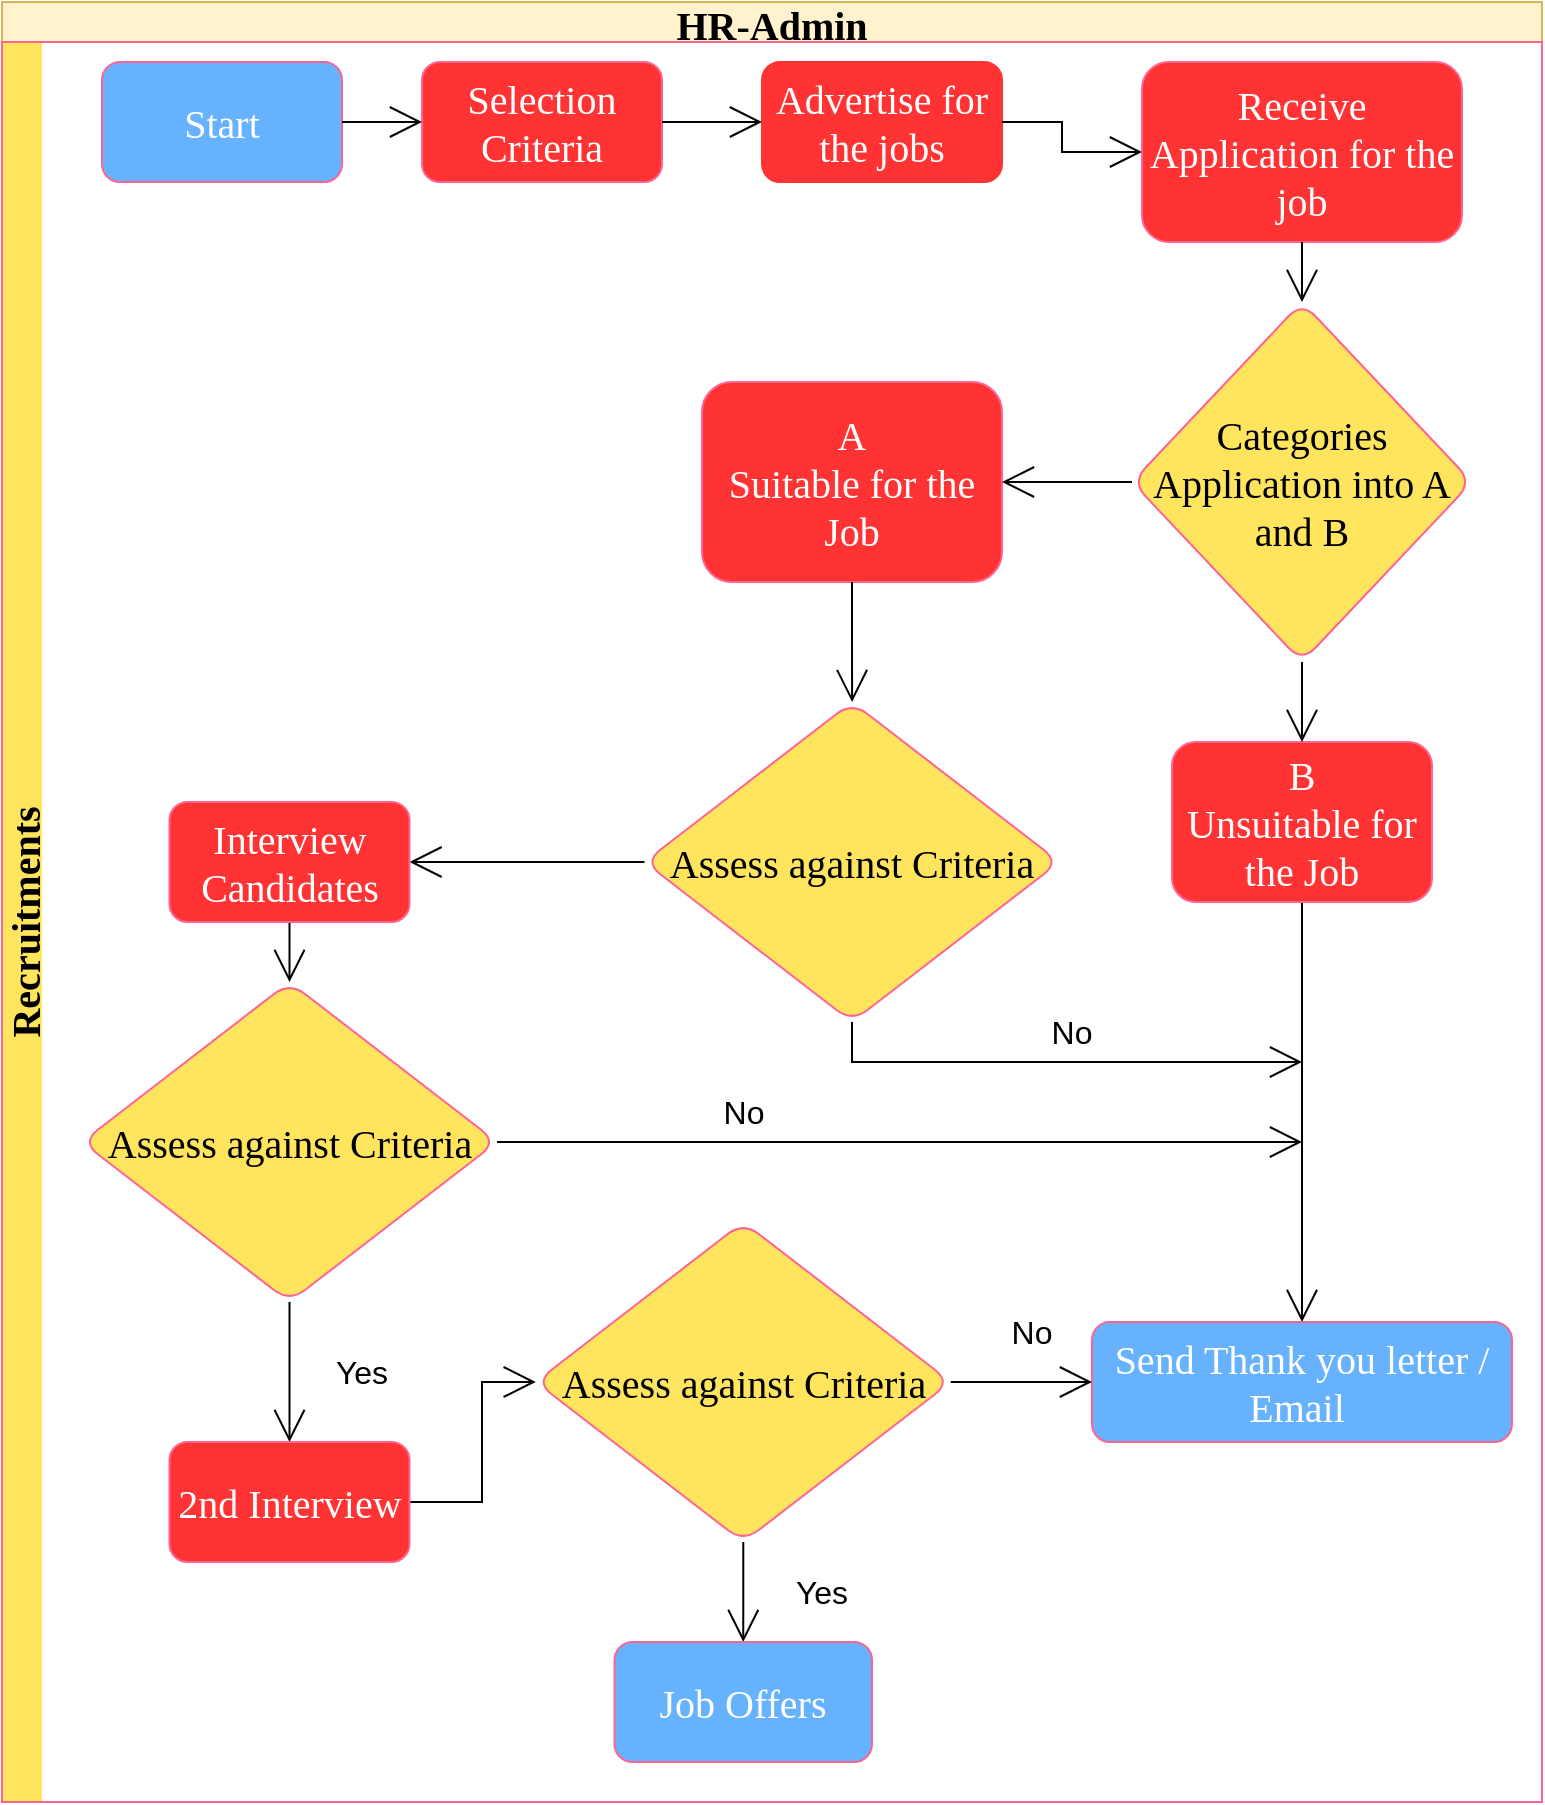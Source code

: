 <mxfile version="20.2.3" type="github" pages="2">
  <diagram id="gyJNP8I5i0HolDVTTsNV" name="Recruitment">
    <mxGraphModel dx="1421" dy="584" grid="0" gridSize="10" guides="1" tooltips="1" connect="1" arrows="1" fold="1" page="0" pageScale="1" pageWidth="827" pageHeight="1169" math="0" shadow="0">
      <root>
        <mxCell id="0" />
        <mxCell id="1" parent="0" />
        <mxCell id="9msUAY20r4PM0Jc_9Log-6" value="HR-Admin" style="swimlane;childLayout=stackLayout;resizeParent=1;resizeParentMax=0;horizontal=1;startSize=20;horizontalStack=0;hachureGap=4;fontFamily=Verdana;fontSize=20;strokeColor=#d6b656;fillColor=#fff2cc;" parent="1" vertex="1">
          <mxGeometry x="40" y="30" width="770" height="900" as="geometry" />
        </mxCell>
        <mxCell id="9msUAY20r4PM0Jc_9Log-7" value="Recruitments" style="swimlane;startSize=20;horizontal=0;hachureGap=4;fontFamily=Verdana;fontSize=20;fontColor=#000000;strokeColor=#FF6392;fillColor=#FFE45E;swimlaneLine=0;" parent="9msUAY20r4PM0Jc_9Log-6" vertex="1">
          <mxGeometry y="20" width="770" height="880" as="geometry" />
        </mxCell>
        <mxCell id="9msUAY20r4PM0Jc_9Log-10" value="Start" style="rounded=1;whiteSpace=wrap;html=1;hachureGap=4;fontFamily=Verdana;fontSize=20;fontColor=#FFFFFF;strokeColor=#FF6392;fillColor=#66B2FF;" parent="9msUAY20r4PM0Jc_9Log-7" vertex="1">
          <mxGeometry x="50" y="10" width="120" height="60" as="geometry" />
        </mxCell>
        <mxCell id="9msUAY20r4PM0Jc_9Log-14" value="Advertise for the jobs" style="whiteSpace=wrap;html=1;fontSize=20;fontFamily=Verdana;fillColor=#FF3333;strokeColor=#FF3333;fontColor=#FFFFFF;rounded=1;hachureGap=4;" parent="9msUAY20r4PM0Jc_9Log-7" vertex="1">
          <mxGeometry x="380" y="10" width="120" height="60" as="geometry" />
        </mxCell>
        <mxCell id="9msUAY20r4PM0Jc_9Log-12" value="Selection Criteria" style="whiteSpace=wrap;html=1;fontSize=20;fontFamily=Verdana;fillColor=#FF3333;strokeColor=#FF6392;fontColor=#FFFFFF;rounded=1;hachureGap=4;" parent="9msUAY20r4PM0Jc_9Log-7" vertex="1">
          <mxGeometry x="210" y="10" width="120" height="60" as="geometry" />
        </mxCell>
        <mxCell id="9msUAY20r4PM0Jc_9Log-13" value="" style="edgeStyle=orthogonalEdgeStyle;rounded=0;orthogonalLoop=1;jettySize=auto;html=1;fontSize=12;endArrow=open;startSize=14;endSize=14;" parent="9msUAY20r4PM0Jc_9Log-7" source="9msUAY20r4PM0Jc_9Log-10" target="9msUAY20r4PM0Jc_9Log-12" edge="1">
          <mxGeometry relative="1" as="geometry" />
        </mxCell>
        <mxCell id="9msUAY20r4PM0Jc_9Log-15" value="" style="edgeStyle=orthogonalEdgeStyle;rounded=0;orthogonalLoop=1;jettySize=auto;html=1;fontSize=12;endArrow=open;startSize=14;endSize=14;" parent="9msUAY20r4PM0Jc_9Log-7" source="9msUAY20r4PM0Jc_9Log-12" target="9msUAY20r4PM0Jc_9Log-14" edge="1">
          <mxGeometry relative="1" as="geometry" />
        </mxCell>
        <mxCell id="9msUAY20r4PM0Jc_9Log-18" value="Receive Application for the job" style="whiteSpace=wrap;html=1;fontSize=20;fontFamily=Verdana;fillColor=#FF3333;strokeColor=#FF6392;fontColor=#FFFFFF;rounded=1;hachureGap=4;" parent="9msUAY20r4PM0Jc_9Log-7" vertex="1">
          <mxGeometry x="570" y="10" width="160" height="90" as="geometry" />
        </mxCell>
        <mxCell id="9msUAY20r4PM0Jc_9Log-19" value="" style="edgeStyle=orthogonalEdgeStyle;rounded=0;orthogonalLoop=1;jettySize=auto;html=1;fontSize=12;endArrow=open;startSize=14;endSize=14;" parent="9msUAY20r4PM0Jc_9Log-7" source="9msUAY20r4PM0Jc_9Log-14" target="9msUAY20r4PM0Jc_9Log-18" edge="1">
          <mxGeometry relative="1" as="geometry" />
        </mxCell>
        <mxCell id="9msUAY20r4PM0Jc_9Log-20" value="&lt;font color=&quot;#000000&quot;&gt;Categories Application into A and B&lt;/font&gt;" style="rhombus;whiteSpace=wrap;html=1;fontSize=20;fontFamily=Verdana;fillColor=#FFE45E;strokeColor=#FF6392;fontColor=#5AA9E6;rounded=1;hachureGap=4;" parent="9msUAY20r4PM0Jc_9Log-7" vertex="1">
          <mxGeometry x="565" y="130" width="170" height="180" as="geometry" />
        </mxCell>
        <mxCell id="9msUAY20r4PM0Jc_9Log-21" value="" style="edgeStyle=orthogonalEdgeStyle;rounded=0;orthogonalLoop=1;jettySize=auto;html=1;fontSize=12;endArrow=open;startSize=14;endSize=14;" parent="9msUAY20r4PM0Jc_9Log-7" source="9msUAY20r4PM0Jc_9Log-18" target="9msUAY20r4PM0Jc_9Log-20" edge="1">
          <mxGeometry relative="1" as="geometry" />
        </mxCell>
        <mxCell id="9msUAY20r4PM0Jc_9Log-22" value="A &lt;br&gt;Suitable for the Job" style="whiteSpace=wrap;html=1;fontSize=20;fontFamily=Verdana;fillColor=#FF3333;strokeColor=#FF6392;fontColor=#FFFFFF;rounded=1;hachureGap=4;" parent="9msUAY20r4PM0Jc_9Log-7" vertex="1">
          <mxGeometry x="350" y="170" width="150" height="100" as="geometry" />
        </mxCell>
        <mxCell id="9msUAY20r4PM0Jc_9Log-23" value="" style="edgeStyle=orthogonalEdgeStyle;rounded=0;orthogonalLoop=1;jettySize=auto;html=1;fontSize=12;endArrow=open;startSize=14;endSize=14;" parent="9msUAY20r4PM0Jc_9Log-7" source="9msUAY20r4PM0Jc_9Log-20" target="9msUAY20r4PM0Jc_9Log-22" edge="1">
          <mxGeometry relative="1" as="geometry" />
        </mxCell>
        <mxCell id="9msUAY20r4PM0Jc_9Log-41" style="edgeStyle=orthogonalEdgeStyle;rounded=0;orthogonalLoop=1;jettySize=auto;html=1;fontSize=12;fontColor=#FFFFFF;endArrow=open;startSize=14;endSize=14;" parent="9msUAY20r4PM0Jc_9Log-7" source="9msUAY20r4PM0Jc_9Log-24" target="9msUAY20r4PM0Jc_9Log-39" edge="1">
          <mxGeometry relative="1" as="geometry" />
        </mxCell>
        <mxCell id="9msUAY20r4PM0Jc_9Log-24" value="B&lt;br&gt;Unsuitable for the Job" style="whiteSpace=wrap;html=1;fontSize=20;fontFamily=Verdana;fillColor=#FF3333;strokeColor=#FF6392;fontColor=#FFFFFF;rounded=1;hachureGap=4;" parent="9msUAY20r4PM0Jc_9Log-7" vertex="1">
          <mxGeometry x="585" y="350" width="130" height="80" as="geometry" />
        </mxCell>
        <mxCell id="9msUAY20r4PM0Jc_9Log-25" value="" style="edgeStyle=orthogonalEdgeStyle;rounded=0;orthogonalLoop=1;jettySize=auto;html=1;fontSize=12;endArrow=open;startSize=14;endSize=14;" parent="9msUAY20r4PM0Jc_9Log-7" source="9msUAY20r4PM0Jc_9Log-20" target="9msUAY20r4PM0Jc_9Log-24" edge="1">
          <mxGeometry relative="1" as="geometry" />
        </mxCell>
        <mxCell id="9msUAY20r4PM0Jc_9Log-93" style="edgeStyle=none;rounded=0;orthogonalLoop=1;jettySize=auto;html=1;exitX=0;exitY=0.5;exitDx=0;exitDy=0;entryX=1;entryY=0.5;entryDx=0;entryDy=0;fontSize=12;fontColor=#000000;endArrow=open;startSize=14;endSize=14;" parent="9msUAY20r4PM0Jc_9Log-7" source="9msUAY20r4PM0Jc_9Log-28" target="9msUAY20r4PM0Jc_9Log-92" edge="1">
          <mxGeometry relative="1" as="geometry" />
        </mxCell>
        <mxCell id="9msUAY20r4PM0Jc_9Log-28" value="&lt;font color=&quot;#000000&quot;&gt;Assess against Criteria&lt;/font&gt;" style="rhombus;whiteSpace=wrap;html=1;fontSize=20;fontFamily=Verdana;fillColor=#FFE45E;strokeColor=#FF6392;fontColor=#5AA9E6;rounded=1;hachureGap=4;" parent="9msUAY20r4PM0Jc_9Log-7" vertex="1">
          <mxGeometry x="321.25" y="330" width="207.5" height="160" as="geometry" />
        </mxCell>
        <mxCell id="9msUAY20r4PM0Jc_9Log-29" value="" style="edgeStyle=orthogonalEdgeStyle;rounded=0;orthogonalLoop=1;jettySize=auto;html=1;fontSize=12;endArrow=open;startSize=14;endSize=14;" parent="9msUAY20r4PM0Jc_9Log-7" source="9msUAY20r4PM0Jc_9Log-22" target="9msUAY20r4PM0Jc_9Log-28" edge="1">
          <mxGeometry relative="1" as="geometry" />
        </mxCell>
        <mxCell id="9msUAY20r4PM0Jc_9Log-39" value="Send Thank you letter / Email&amp;nbsp;" style="rounded=1;whiteSpace=wrap;html=1;hachureGap=4;fontFamily=Verdana;fontSize=20;fontColor=#FFFFFF;strokeColor=#FF6392;fillColor=#66B2FF;" parent="9msUAY20r4PM0Jc_9Log-7" vertex="1">
          <mxGeometry x="545" y="640" width="210" height="60" as="geometry" />
        </mxCell>
        <mxCell id="9msUAY20r4PM0Jc_9Log-48" value="No" style="text;html=1;strokeColor=none;fillColor=none;align=center;verticalAlign=middle;whiteSpace=wrap;rounded=0;fontSize=16;fontColor=#000000;" parent="9msUAY20r4PM0Jc_9Log-7" vertex="1">
          <mxGeometry x="505" y="480" width="60" height="30" as="geometry" />
        </mxCell>
        <mxCell id="9msUAY20r4PM0Jc_9Log-90" style="edgeStyle=none;rounded=0;orthogonalLoop=1;jettySize=auto;html=1;exitX=0.5;exitY=1;exitDx=0;exitDy=0;entryX=0.5;entryY=0;entryDx=0;entryDy=0;fontSize=12;fontColor=#000000;endArrow=open;startSize=14;endSize=14;" parent="9msUAY20r4PM0Jc_9Log-7" source="9msUAY20r4PM0Jc_9Log-57" target="9msUAY20r4PM0Jc_9Log-89" edge="1">
          <mxGeometry relative="1" as="geometry" />
        </mxCell>
        <mxCell id="9msUAY20r4PM0Jc_9Log-57" value="&lt;font color=&quot;#000000&quot;&gt;Assess against Criteria&lt;/font&gt;" style="rhombus;whiteSpace=wrap;html=1;fontSize=20;fontFamily=Verdana;fillColor=#FFE45E;strokeColor=#FF6392;fontColor=#5AA9E6;rounded=1;hachureGap=4;" parent="9msUAY20r4PM0Jc_9Log-7" vertex="1">
          <mxGeometry x="40" y="470" width="207.5" height="160" as="geometry" />
        </mxCell>
        <mxCell id="9msUAY20r4PM0Jc_9Log-81" style="edgeStyle=orthogonalEdgeStyle;rounded=0;orthogonalLoop=1;jettySize=auto;html=1;entryX=0.5;entryY=0;entryDx=0;entryDy=0;fontSize=12;fontColor=#000000;endArrow=open;startSize=14;endSize=14;exitX=0.5;exitY=1;exitDx=0;exitDy=0;" parent="9msUAY20r4PM0Jc_9Log-7" source="9msUAY20r4PM0Jc_9Log-58" target="9msUAY20r4PM0Jc_9Log-80" edge="1">
          <mxGeometry relative="1" as="geometry" />
        </mxCell>
        <mxCell id="9msUAY20r4PM0Jc_9Log-87" style="edgeStyle=none;rounded=0;orthogonalLoop=1;jettySize=auto;html=1;exitX=1;exitY=0.5;exitDx=0;exitDy=0;entryX=0;entryY=0.5;entryDx=0;entryDy=0;fontSize=12;fontColor=#000000;endArrow=open;startSize=14;endSize=14;" parent="9msUAY20r4PM0Jc_9Log-7" source="9msUAY20r4PM0Jc_9Log-58" target="9msUAY20r4PM0Jc_9Log-39" edge="1">
          <mxGeometry relative="1" as="geometry" />
        </mxCell>
        <mxCell id="9msUAY20r4PM0Jc_9Log-58" value="&lt;font color=&quot;#000000&quot;&gt;Assess against Criteria&lt;/font&gt;" style="rhombus;whiteSpace=wrap;html=1;fontSize=20;fontFamily=Verdana;fillColor=#FFE45E;strokeColor=#FF6392;fontColor=#5AA9E6;rounded=1;hachureGap=4;" parent="9msUAY20r4PM0Jc_9Log-7" vertex="1">
          <mxGeometry x="266.88" y="590" width="207.5" height="160" as="geometry" />
        </mxCell>
        <mxCell id="9msUAY20r4PM0Jc_9Log-80" value="Job Offers" style="rounded=1;whiteSpace=wrap;html=1;hachureGap=4;fontFamily=Verdana;fontSize=20;fontColor=#FFFFFF;strokeColor=#FF6392;fillColor=#66B2FF;" parent="9msUAY20r4PM0Jc_9Log-7" vertex="1">
          <mxGeometry x="306.26" y="800" width="128.75" height="60" as="geometry" />
        </mxCell>
        <mxCell id="9msUAY20r4PM0Jc_9Log-82" value="Yes" style="text;html=1;strokeColor=none;fillColor=none;align=center;verticalAlign=middle;whiteSpace=wrap;rounded=0;fontSize=16;fontColor=#000000;" parent="9msUAY20r4PM0Jc_9Log-7" vertex="1">
          <mxGeometry x="380" y="760" width="60" height="30" as="geometry" />
        </mxCell>
        <mxCell id="9msUAY20r4PM0Jc_9Log-86" value="No" style="text;html=1;strokeColor=none;fillColor=none;align=center;verticalAlign=middle;whiteSpace=wrap;rounded=0;fontSize=16;fontColor=#000000;" parent="9msUAY20r4PM0Jc_9Log-7" vertex="1">
          <mxGeometry x="340.63" y="520" width="60" height="30" as="geometry" />
        </mxCell>
        <mxCell id="9msUAY20r4PM0Jc_9Log-88" value="No" style="text;html=1;strokeColor=none;fillColor=none;align=center;verticalAlign=middle;whiteSpace=wrap;rounded=0;fontSize=16;fontColor=#000000;" parent="9msUAY20r4PM0Jc_9Log-7" vertex="1">
          <mxGeometry x="485" y="630" width="60" height="30" as="geometry" />
        </mxCell>
        <mxCell id="9msUAY20r4PM0Jc_9Log-91" style="edgeStyle=none;rounded=0;orthogonalLoop=1;jettySize=auto;html=1;exitX=1;exitY=0.5;exitDx=0;exitDy=0;entryX=0;entryY=0.5;entryDx=0;entryDy=0;fontSize=12;fontColor=#000000;endArrow=open;startSize=14;endSize=14;" parent="9msUAY20r4PM0Jc_9Log-7" source="9msUAY20r4PM0Jc_9Log-89" target="9msUAY20r4PM0Jc_9Log-58" edge="1">
          <mxGeometry relative="1" as="geometry">
            <Array as="points">
              <mxPoint x="240" y="730" />
              <mxPoint x="240" y="670" />
            </Array>
          </mxGeometry>
        </mxCell>
        <mxCell id="9msUAY20r4PM0Jc_9Log-89" value="2nd Interview" style="whiteSpace=wrap;html=1;fontSize=20;fontFamily=Verdana;fillColor=#FF3333;strokeColor=#FF6392;fontColor=#FFFFFF;rounded=1;hachureGap=4;" parent="9msUAY20r4PM0Jc_9Log-7" vertex="1">
          <mxGeometry x="83.75" y="700" width="120" height="60" as="geometry" />
        </mxCell>
        <mxCell id="9msUAY20r4PM0Jc_9Log-94" style="edgeStyle=none;rounded=0;orthogonalLoop=1;jettySize=auto;html=1;exitX=0.5;exitY=1;exitDx=0;exitDy=0;fontSize=12;fontColor=#000000;endArrow=open;startSize=14;endSize=14;" parent="9msUAY20r4PM0Jc_9Log-7" source="9msUAY20r4PM0Jc_9Log-92" target="9msUAY20r4PM0Jc_9Log-57" edge="1">
          <mxGeometry relative="1" as="geometry" />
        </mxCell>
        <mxCell id="9msUAY20r4PM0Jc_9Log-92" value="Interview Candidates" style="whiteSpace=wrap;html=1;fontSize=20;fontFamily=Verdana;fillColor=#FF3333;strokeColor=#FF6392;fontColor=#FFFFFF;rounded=1;hachureGap=4;" parent="9msUAY20r4PM0Jc_9Log-7" vertex="1">
          <mxGeometry x="83.75" y="380" width="120" height="60" as="geometry" />
        </mxCell>
        <mxCell id="9msUAY20r4PM0Jc_9Log-95" value="Yes" style="text;html=1;strokeColor=none;fillColor=none;align=center;verticalAlign=middle;whiteSpace=wrap;rounded=0;fontSize=16;fontColor=#000000;" parent="9msUAY20r4PM0Jc_9Log-7" vertex="1">
          <mxGeometry x="150" y="650" width="60" height="30" as="geometry" />
        </mxCell>
        <mxCell id="9msUAY20r4PM0Jc_9Log-83" style="edgeStyle=orthogonalEdgeStyle;rounded=0;orthogonalLoop=1;jettySize=auto;html=1;exitX=0.5;exitY=1;exitDx=0;exitDy=0;fontSize=12;fontColor=#000000;endArrow=open;startSize=14;endSize=14;" parent="1" source="9msUAY20r4PM0Jc_9Log-28" edge="1">
          <mxGeometry relative="1" as="geometry">
            <mxPoint x="690" y="560" as="targetPoint" />
            <Array as="points">
              <mxPoint x="605" y="560" />
              <mxPoint x="830" y="560" />
            </Array>
          </mxGeometry>
        </mxCell>
        <mxCell id="9msUAY20r4PM0Jc_9Log-85" style="edgeStyle=none;rounded=0;orthogonalLoop=1;jettySize=auto;html=1;fontSize=12;fontColor=#000000;endArrow=open;startSize=14;endSize=14;" parent="1" source="9msUAY20r4PM0Jc_9Log-57" edge="1">
          <mxGeometry relative="1" as="geometry">
            <mxPoint x="690" y="600" as="targetPoint" />
          </mxGeometry>
        </mxCell>
      </root>
    </mxGraphModel>
  </diagram>
  <diagram id="DuhGzoq5kSsp5q96i74l" name="Page-2">
    <mxGraphModel dx="1421" dy="584" grid="1" gridSize="10" guides="1" tooltips="1" connect="1" arrows="1" fold="1" page="1" pageScale="1" pageWidth="1654" pageHeight="2336" math="0" shadow="0">
      <root>
        <mxCell id="0" />
        <mxCell id="1" parent="0" />
        <mxCell id="evGZID4hst71x8Js8QTs-1" value="HR-Admin" style="swimlane;childLayout=stackLayout;resizeParent=1;resizeParentMax=0;horizontal=1;startSize=20;horizontalStack=0;hachureGap=4;fontFamily=Verdana;fontSize=20;strokeColor=#d6b656;fillColor=#fff2cc;" parent="1" vertex="1">
          <mxGeometry x="40" y="30" width="1460" height="980" as="geometry" />
        </mxCell>
        <mxCell id="evGZID4hst71x8Js8QTs-2" value="Employee" style="swimlane;startSize=20;horizontal=0;hachureGap=4;fontFamily=Verdana;fontSize=20;fontColor=#000000;strokeColor=#FF6392;fillColor=#FFE45E;swimlaneLine=0;" parent="evGZID4hst71x8Js8QTs-1" vertex="1">
          <mxGeometry y="20" width="1460" height="960" as="geometry" />
        </mxCell>
        <mxCell id="evGZID4hst71x8Js8QTs-3" value="Start" style="rounded=1;whiteSpace=wrap;html=1;hachureGap=4;fontFamily=Verdana;fontSize=20;fontColor=#FFFFFF;strokeColor=#FF6392;fillColor=#66B2FF;" parent="evGZID4hst71x8Js8QTs-2" vertex="1">
          <mxGeometry x="50" y="10" width="120" height="60" as="geometry" />
        </mxCell>
        <mxCell id="7hdqttt4Ph28sUkXnaE3-7" style="edgeStyle=orthogonalEdgeStyle;rounded=0;orthogonalLoop=1;jettySize=auto;html=1;exitX=0.5;exitY=1;exitDx=0;exitDy=0;" edge="1" parent="evGZID4hst71x8Js8QTs-2" source="evGZID4hst71x8Js8QTs-5" target="7hdqttt4Ph28sUkXnaE3-5">
          <mxGeometry relative="1" as="geometry" />
        </mxCell>
        <mxCell id="evGZID4hst71x8Js8QTs-5" value="Select Employee" style="whiteSpace=wrap;html=1;fontSize=20;fontFamily=Verdana;fillColor=#FF3333;strokeColor=#FF6392;fontColor=#FFFFFF;rounded=1;hachureGap=4;" parent="evGZID4hst71x8Js8QTs-2" vertex="1">
          <mxGeometry x="210" y="10" width="120" height="60" as="geometry" />
        </mxCell>
        <mxCell id="evGZID4hst71x8Js8QTs-6" value="" style="edgeStyle=orthogonalEdgeStyle;rounded=0;orthogonalLoop=1;jettySize=auto;html=1;fontSize=12;endArrow=open;startSize=14;endSize=14;" parent="evGZID4hst71x8Js8QTs-2" source="evGZID4hst71x8Js8QTs-3" target="evGZID4hst71x8Js8QTs-5" edge="1">
          <mxGeometry relative="1" as="geometry" />
        </mxCell>
        <mxCell id="evGZID4hst71x8Js8QTs-8" value="Appointment" style="whiteSpace=wrap;html=1;fontSize=20;fontFamily=Verdana;fillColor=#FF3333;strokeColor=#FF6392;fontColor=#FFFFFF;rounded=1;hachureGap=4;" parent="evGZID4hst71x8Js8QTs-2" vertex="1">
          <mxGeometry x="600" y="142.5" width="160" height="65" as="geometry" />
        </mxCell>
        <mxCell id="7hdqttt4Ph28sUkXnaE3-5" value="&lt;font style=&quot;font-size: 18px;&quot;&gt;Recruit &lt;br&gt;New &lt;br&gt;Employee&lt;/font&gt;" style="rhombus;whiteSpace=wrap;html=1;fontSize=20;fontFamily=Verdana;fillColor=#FFD966;strokeColor=#FF6392;fontColor=#000000;rounded=1;hachureGap=4;" vertex="1" parent="evGZID4hst71x8Js8QTs-2">
          <mxGeometry x="190" y="95" width="160" height="160" as="geometry" />
        </mxCell>
        <mxCell id="7hdqttt4Ph28sUkXnaE3-14" style="edgeStyle=orthogonalEdgeStyle;rounded=0;orthogonalLoop=1;jettySize=auto;html=1;fontSize=18;" edge="1" parent="evGZID4hst71x8Js8QTs-2" source="7hdqttt4Ph28sUkXnaE3-12" target="evGZID4hst71x8Js8QTs-8">
          <mxGeometry relative="1" as="geometry" />
        </mxCell>
        <mxCell id="7hdqttt4Ph28sUkXnaE3-12" value="Send Offer Letter" style="whiteSpace=wrap;html=1;fontSize=20;fontFamily=Verdana;fillColor=#FF3333;strokeColor=#FF6392;fontColor=#FFFFFF;rounded=1;hachureGap=4;" vertex="1" parent="evGZID4hst71x8Js8QTs-2">
          <mxGeometry x="420" y="145" width="120" height="60" as="geometry" />
        </mxCell>
        <mxCell id="7hdqttt4Ph28sUkXnaE3-13" value="" style="edgeStyle=orthogonalEdgeStyle;rounded=0;orthogonalLoop=1;jettySize=auto;html=1;fontSize=18;" edge="1" parent="evGZID4hst71x8Js8QTs-2" source="7hdqttt4Ph28sUkXnaE3-5" target="7hdqttt4Ph28sUkXnaE3-12">
          <mxGeometry relative="1" as="geometry" />
        </mxCell>
        <mxCell id="7hdqttt4Ph28sUkXnaE3-17" value="Yes" style="text;html=1;strokeColor=none;fillColor=none;align=center;verticalAlign=middle;whiteSpace=wrap;rounded=0;fontSize=18;" vertex="1" parent="evGZID4hst71x8Js8QTs-2">
          <mxGeometry x="340" y="130" width="60" height="30" as="geometry" />
        </mxCell>
        <mxCell id="7hdqttt4Ph28sUkXnaE3-18" value="No" style="text;html=1;strokeColor=none;fillColor=none;align=center;verticalAlign=middle;whiteSpace=wrap;rounded=0;fontSize=18;" vertex="1" parent="evGZID4hst71x8Js8QTs-2">
          <mxGeometry x="210" y="290" width="60" height="30" as="geometry" />
        </mxCell>
        <mxCell id="7hdqttt4Ph28sUkXnaE3-15" value="Move Current Employee to the New Position" style="whiteSpace=wrap;html=1;fontSize=20;fontFamily=Verdana;fillColor=#FF3333;strokeColor=#FF6392;fontColor=#FFFFFF;rounded=1;hachureGap=4;" vertex="1" parent="evGZID4hst71x8Js8QTs-2">
          <mxGeometry x="140" y="340" width="260" height="60" as="geometry" />
        </mxCell>
        <mxCell id="7hdqttt4Ph28sUkXnaE3-16" value="" style="edgeStyle=orthogonalEdgeStyle;rounded=0;orthogonalLoop=1;jettySize=auto;html=1;fontSize=18;" edge="1" parent="evGZID4hst71x8Js8QTs-2" source="7hdqttt4Ph28sUkXnaE3-5" target="7hdqttt4Ph28sUkXnaE3-15">
          <mxGeometry relative="1" as="geometry" />
        </mxCell>
        <mxCell id="7hdqttt4Ph28sUkXnaE3-19" value="&lt;div&gt;New Employee&lt;/div&gt;&lt;div&gt;Documentetion&lt;/div&gt;" style="whiteSpace=wrap;html=1;fontSize=20;fontFamily=Verdana;fillColor=#FF3333;strokeColor=#FF6392;fontColor=#FFFFFF;rounded=1;hachureGap=4;" vertex="1" parent="evGZID4hst71x8Js8QTs-2">
          <mxGeometry x="830" y="145" width="190" height="60" as="geometry" />
        </mxCell>
        <mxCell id="7hdqttt4Ph28sUkXnaE3-20" value="" style="edgeStyle=orthogonalEdgeStyle;rounded=0;orthogonalLoop=1;jettySize=auto;html=1;fontSize=18;" edge="1" parent="evGZID4hst71x8Js8QTs-2" source="evGZID4hst71x8Js8QTs-8" target="7hdqttt4Ph28sUkXnaE3-19">
          <mxGeometry relative="1" as="geometry" />
        </mxCell>
        <mxCell id="7hdqttt4Ph28sUkXnaE3-23" value="Induction Process" style="whiteSpace=wrap;html=1;fontSize=20;fontFamily=Verdana;fillColor=#3399FF;strokeColor=#FF6392;fontColor=#FFFFFF;rounded=1;hachureGap=4;" vertex="1" parent="evGZID4hst71x8Js8QTs-2">
          <mxGeometry x="165" y="450" width="210" height="60" as="geometry" />
        </mxCell>
        <mxCell id="7hdqttt4Ph28sUkXnaE3-24" value="" style="edgeStyle=orthogonalEdgeStyle;rounded=0;orthogonalLoop=1;jettySize=auto;html=1;fontSize=18;" edge="1" parent="evGZID4hst71x8Js8QTs-2" source="7hdqttt4Ph28sUkXnaE3-15" target="7hdqttt4Ph28sUkXnaE3-23">
          <mxGeometry relative="1" as="geometry" />
        </mxCell>
        <mxCell id="7hdqttt4Ph28sUkXnaE3-26" value="Set Goals &amp;amp; Performance expectations&amp;nbsp;" style="whiteSpace=wrap;html=1;fontSize=20;fontFamily=Verdana;fillColor=#FF3333;strokeColor=#FF6392;fontColor=#FFFFFF;rounded=1;hachureGap=4;" vertex="1" parent="evGZID4hst71x8Js8QTs-2">
          <mxGeometry x="160" y="560" width="220" height="80" as="geometry" />
        </mxCell>
        <mxCell id="7hdqttt4Ph28sUkXnaE3-27" value="" style="edgeStyle=orthogonalEdgeStyle;rounded=0;orthogonalLoop=1;jettySize=auto;html=1;fontSize=18;" edge="1" parent="evGZID4hst71x8Js8QTs-2" source="7hdqttt4Ph28sUkXnaE3-23" target="7hdqttt4Ph28sUkXnaE3-26">
          <mxGeometry relative="1" as="geometry" />
        </mxCell>
        <mxCell id="7hdqttt4Ph28sUkXnaE3-29" value="Handover to the new Department" style="whiteSpace=wrap;html=1;fontSize=20;fontFamily=Verdana;fillColor=#FF3333;strokeColor=#FF6392;fontColor=#FFFFFF;rounded=1;hachureGap=4;" vertex="1" parent="evGZID4hst71x8Js8QTs-2">
          <mxGeometry x="1080" y="145" width="215" height="60" as="geometry" />
        </mxCell>
        <mxCell id="7hdqttt4Ph28sUkXnaE3-30" value="" style="edgeStyle=orthogonalEdgeStyle;rounded=0;orthogonalLoop=1;jettySize=auto;html=1;fontSize=18;" edge="1" parent="evGZID4hst71x8Js8QTs-2" source="7hdqttt4Ph28sUkXnaE3-19" target="7hdqttt4Ph28sUkXnaE3-29">
          <mxGeometry relative="1" as="geometry" />
        </mxCell>
        <mxCell id="7hdqttt4Ph28sUkXnaE3-33" style="edgeStyle=orthogonalEdgeStyle;rounded=0;orthogonalLoop=1;jettySize=auto;html=1;entryX=1;entryY=0.75;entryDx=0;entryDy=0;fontSize=18;" edge="1" parent="evGZID4hst71x8Js8QTs-2" source="7hdqttt4Ph28sUkXnaE3-31" target="7hdqttt4Ph28sUkXnaE3-23">
          <mxGeometry relative="1" as="geometry">
            <Array as="points">
              <mxPoint x="1188" y="495" />
            </Array>
          </mxGeometry>
        </mxCell>
        <mxCell id="7hdqttt4Ph28sUkXnaE3-31" value="Create Employee Profile" style="whiteSpace=wrap;html=1;fontSize=20;fontFamily=Verdana;fillColor=#FF3333;strokeColor=#FF6392;fontColor=#FFFFFF;rounded=1;hachureGap=4;" vertex="1" parent="evGZID4hst71x8Js8QTs-2">
          <mxGeometry x="1072.5" y="270" width="230" height="60" as="geometry" />
        </mxCell>
        <mxCell id="7hdqttt4Ph28sUkXnaE3-32" value="" style="edgeStyle=orthogonalEdgeStyle;rounded=0;orthogonalLoop=1;jettySize=auto;html=1;fontSize=18;" edge="1" parent="evGZID4hst71x8Js8QTs-2" source="7hdqttt4Ph28sUkXnaE3-29" target="7hdqttt4Ph28sUkXnaE3-31">
          <mxGeometry relative="1" as="geometry" />
        </mxCell>
        <mxCell id="7hdqttt4Ph28sUkXnaE3-34" value="Undertake Training needs analysis" style="whiteSpace=wrap;html=1;fontSize=20;fontFamily=Verdana;fillColor=#FF3333;strokeColor=#FF6392;fontColor=#FFFFFF;rounded=1;hachureGap=4;" vertex="1" parent="evGZID4hst71x8Js8QTs-2">
          <mxGeometry x="430" y="565" width="240" height="70" as="geometry" />
        </mxCell>
        <mxCell id="7hdqttt4Ph28sUkXnaE3-35" value="" style="edgeStyle=orthogonalEdgeStyle;rounded=0;orthogonalLoop=1;jettySize=auto;html=1;fontSize=18;" edge="1" parent="evGZID4hst71x8Js8QTs-2" source="7hdqttt4Ph28sUkXnaE3-26" target="7hdqttt4Ph28sUkXnaE3-34">
          <mxGeometry relative="1" as="geometry" />
        </mxCell>
        <mxCell id="7hdqttt4Ph28sUkXnaE3-45" style="edgeStyle=orthogonalEdgeStyle;rounded=0;orthogonalLoop=1;jettySize=auto;html=1;entryX=-0.019;entryY=0.639;entryDx=0;entryDy=0;entryPerimeter=0;fontSize=18;" edge="1" parent="evGZID4hst71x8Js8QTs-2" source="7hdqttt4Ph28sUkXnaE3-36" target="7hdqttt4Ph28sUkXnaE3-43">
          <mxGeometry relative="1" as="geometry">
            <Array as="points">
              <mxPoint x="790" y="751" />
            </Array>
          </mxGeometry>
        </mxCell>
        <mxCell id="7hdqttt4Ph28sUkXnaE3-48" style="edgeStyle=orthogonalEdgeStyle;rounded=0;orthogonalLoop=1;jettySize=auto;html=1;entryX=0.958;entryY=0.57;entryDx=0;entryDy=0;entryPerimeter=0;fontSize=18;" edge="1" parent="evGZID4hst71x8Js8QTs-2" source="7hdqttt4Ph28sUkXnaE3-36" target="7hdqttt4Ph28sUkXnaE3-47">
          <mxGeometry relative="1" as="geometry">
            <Array as="points">
              <mxPoint x="787" y="520" />
              <mxPoint x="1430" y="520" />
              <mxPoint x="1430" y="861" />
              <mxPoint x="1317" y="861" />
            </Array>
          </mxGeometry>
        </mxCell>
        <mxCell id="7hdqttt4Ph28sUkXnaE3-36" value="Training Required&amp;nbsp;" style="rhombus;whiteSpace=wrap;html=1;fontSize=20;fontFamily=Verdana;fillColor=#FFD966;strokeColor=#FF6392;fontColor=#000000;rounded=1;hachureGap=4;" vertex="1" parent="evGZID4hst71x8Js8QTs-2">
          <mxGeometry x="702" y="555" width="170" height="90" as="geometry" />
        </mxCell>
        <mxCell id="7hdqttt4Ph28sUkXnaE3-37" value="" style="edgeStyle=orthogonalEdgeStyle;rounded=0;orthogonalLoop=1;jettySize=auto;html=1;fontSize=18;" edge="1" parent="evGZID4hst71x8Js8QTs-2" source="7hdqttt4Ph28sUkXnaE3-34" target="7hdqttt4Ph28sUkXnaE3-36">
          <mxGeometry relative="1" as="geometry" />
        </mxCell>
        <mxCell id="7hdqttt4Ph28sUkXnaE3-38" value="Plan or Conduct individual or group training" style="whiteSpace=wrap;html=1;fontSize=20;fontFamily=Verdana;fillColor=#FF3333;strokeColor=#FF6392;fontColor=#FFFFFF;rounded=1;hachureGap=4;" vertex="1" parent="evGZID4hst71x8Js8QTs-2">
          <mxGeometry x="940" y="555" width="210" height="90" as="geometry" />
        </mxCell>
        <mxCell id="7hdqttt4Ph28sUkXnaE3-39" value="" style="edgeStyle=orthogonalEdgeStyle;rounded=0;orthogonalLoop=1;jettySize=auto;html=1;fontSize=18;" edge="1" parent="evGZID4hst71x8Js8QTs-2" source="7hdqttt4Ph28sUkXnaE3-36" target="7hdqttt4Ph28sUkXnaE3-38">
          <mxGeometry relative="1" as="geometry" />
        </mxCell>
        <mxCell id="7hdqttt4Ph28sUkXnaE3-40" value="Yes" style="text;html=1;strokeColor=none;fillColor=none;align=center;verticalAlign=middle;whiteSpace=wrap;rounded=0;fontSize=18;" vertex="1" parent="evGZID4hst71x8Js8QTs-2">
          <mxGeometry x="872" y="560" width="60" height="30" as="geometry" />
        </mxCell>
        <mxCell id="7hdqttt4Ph28sUkXnaE3-41" value="Evaluate Training Outcome" style="whiteSpace=wrap;html=1;fontSize=20;fontFamily=Verdana;fillColor=#FF3333;strokeColor=#FF6392;fontColor=#FFFFFF;rounded=1;hachureGap=4;" vertex="1" parent="evGZID4hst71x8Js8QTs-2">
          <mxGeometry x="1180" y="555" width="220" height="90" as="geometry" />
        </mxCell>
        <mxCell id="7hdqttt4Ph28sUkXnaE3-42" value="" style="edgeStyle=orthogonalEdgeStyle;rounded=0;orthogonalLoop=1;jettySize=auto;html=1;fontSize=18;" edge="1" parent="evGZID4hst71x8Js8QTs-2" source="7hdqttt4Ph28sUkXnaE3-38" target="7hdqttt4Ph28sUkXnaE3-41">
          <mxGeometry relative="1" as="geometry" />
        </mxCell>
        <mxCell id="7hdqttt4Ph28sUkXnaE3-50" style="edgeStyle=orthogonalEdgeStyle;rounded=0;orthogonalLoop=1;jettySize=auto;html=1;fontSize=18;" edge="1" parent="evGZID4hst71x8Js8QTs-2" source="7hdqttt4Ph28sUkXnaE3-43" target="7hdqttt4Ph28sUkXnaE3-47">
          <mxGeometry relative="1" as="geometry" />
        </mxCell>
        <mxCell id="7hdqttt4Ph28sUkXnaE3-43" value="Monitor Perforamance" style="whiteSpace=wrap;html=1;fontSize=20;fontFamily=Verdana;fillColor=#3399FF;strokeColor=#FF6392;fontColor=#FFFFFF;rounded=1;hachureGap=4;" vertex="1" parent="evGZID4hst71x8Js8QTs-2">
          <mxGeometry x="1180" y="700" width="220" height="80" as="geometry" />
        </mxCell>
        <mxCell id="7hdqttt4Ph28sUkXnaE3-44" value="" style="edgeStyle=orthogonalEdgeStyle;rounded=0;orthogonalLoop=1;jettySize=auto;html=1;fontSize=18;" edge="1" parent="evGZID4hst71x8Js8QTs-2" source="7hdqttt4Ph28sUkXnaE3-41" target="7hdqttt4Ph28sUkXnaE3-43">
          <mxGeometry relative="1" as="geometry" />
        </mxCell>
        <mxCell id="7hdqttt4Ph28sUkXnaE3-46" value="No" style="text;html=1;strokeColor=none;fillColor=none;align=center;verticalAlign=middle;whiteSpace=wrap;rounded=0;fontSize=18;" vertex="1" parent="evGZID4hst71x8Js8QTs-2">
          <mxGeometry x="800" y="670" width="60" height="30" as="geometry" />
        </mxCell>
        <mxCell id="7hdqttt4Ph28sUkXnaE3-47" value="Skills Received ?" style="rhombus;whiteSpace=wrap;html=1;fontSize=20;fontFamily=Verdana;fillColor=#FFD966;strokeColor=#FF6392;fontColor=#000000;rounded=1;hachureGap=4;" vertex="1" parent="evGZID4hst71x8Js8QTs-2">
          <mxGeometry x="1192.5" y="810" width="195" height="100" as="geometry" />
        </mxCell>
        <mxCell id="7hdqttt4Ph28sUkXnaE3-49" value="No" style="text;html=1;strokeColor=none;fillColor=none;align=center;verticalAlign=middle;whiteSpace=wrap;rounded=0;fontSize=18;" vertex="1" parent="evGZID4hst71x8Js8QTs-2">
          <mxGeometry x="1370" y="800" width="60" height="30" as="geometry" />
        </mxCell>
        <mxCell id="7hdqttt4Ph28sUkXnaE3-53" value="Yes" style="text;html=1;strokeColor=none;fillColor=none;align=center;verticalAlign=middle;whiteSpace=wrap;rounded=0;fontSize=18;" vertex="1" parent="evGZID4hst71x8Js8QTs-2">
          <mxGeometry x="1100" y="830" width="60" height="30" as="geometry" />
        </mxCell>
        <mxCell id="7hdqttt4Ph28sUkXnaE3-51" value="Apprase Perforamance" style="whiteSpace=wrap;html=1;fontSize=20;fontFamily=Verdana;fillColor=#FF3333;strokeColor=#FF6392;fontColor=#FFFFFF;rounded=1;hachureGap=4;" vertex="1" parent="evGZID4hst71x8Js8QTs-2">
          <mxGeometry x="850" y="815" width="215" height="90" as="geometry" />
        </mxCell>
        <mxCell id="7hdqttt4Ph28sUkXnaE3-52" value="" style="edgeStyle=orthogonalEdgeStyle;rounded=0;orthogonalLoop=1;jettySize=auto;html=1;fontSize=18;" edge="1" parent="evGZID4hst71x8Js8QTs-2" source="7hdqttt4Ph28sUkXnaE3-47" target="7hdqttt4Ph28sUkXnaE3-51">
          <mxGeometry relative="1" as="geometry" />
        </mxCell>
        <mxCell id="7hdqttt4Ph28sUkXnaE3-54" value="Review Reward and Strategies&amp;nbsp;" style="whiteSpace=wrap;html=1;fontSize=20;fontFamily=Verdana;fillColor=#FF3333;strokeColor=#FF6392;fontColor=#FFFFFF;rounded=1;hachureGap=4;" vertex="1" parent="evGZID4hst71x8Js8QTs-2">
          <mxGeometry x="510" y="815" width="212.5" height="90" as="geometry" />
        </mxCell>
        <mxCell id="7hdqttt4Ph28sUkXnaE3-55" value="" style="edgeStyle=orthogonalEdgeStyle;rounded=0;orthogonalLoop=1;jettySize=auto;html=1;fontSize=18;" edge="1" parent="evGZID4hst71x8Js8QTs-2" source="7hdqttt4Ph28sUkXnaE3-51" target="7hdqttt4Ph28sUkXnaE3-54">
          <mxGeometry relative="1" as="geometry" />
        </mxCell>
        <mxCell id="7hdqttt4Ph28sUkXnaE3-56" style="edgeStyle=orthogonalEdgeStyle;rounded=0;orthogonalLoop=1;jettySize=auto;html=1;entryX=0.5;entryY=1;entryDx=0;entryDy=0;fontSize=18;" edge="1" parent="evGZID4hst71x8Js8QTs-2" source="7hdqttt4Ph28sUkXnaE3-54" target="7hdqttt4Ph28sUkXnaE3-26">
          <mxGeometry relative="1" as="geometry" />
        </mxCell>
      </root>
    </mxGraphModel>
  </diagram>
</mxfile>
